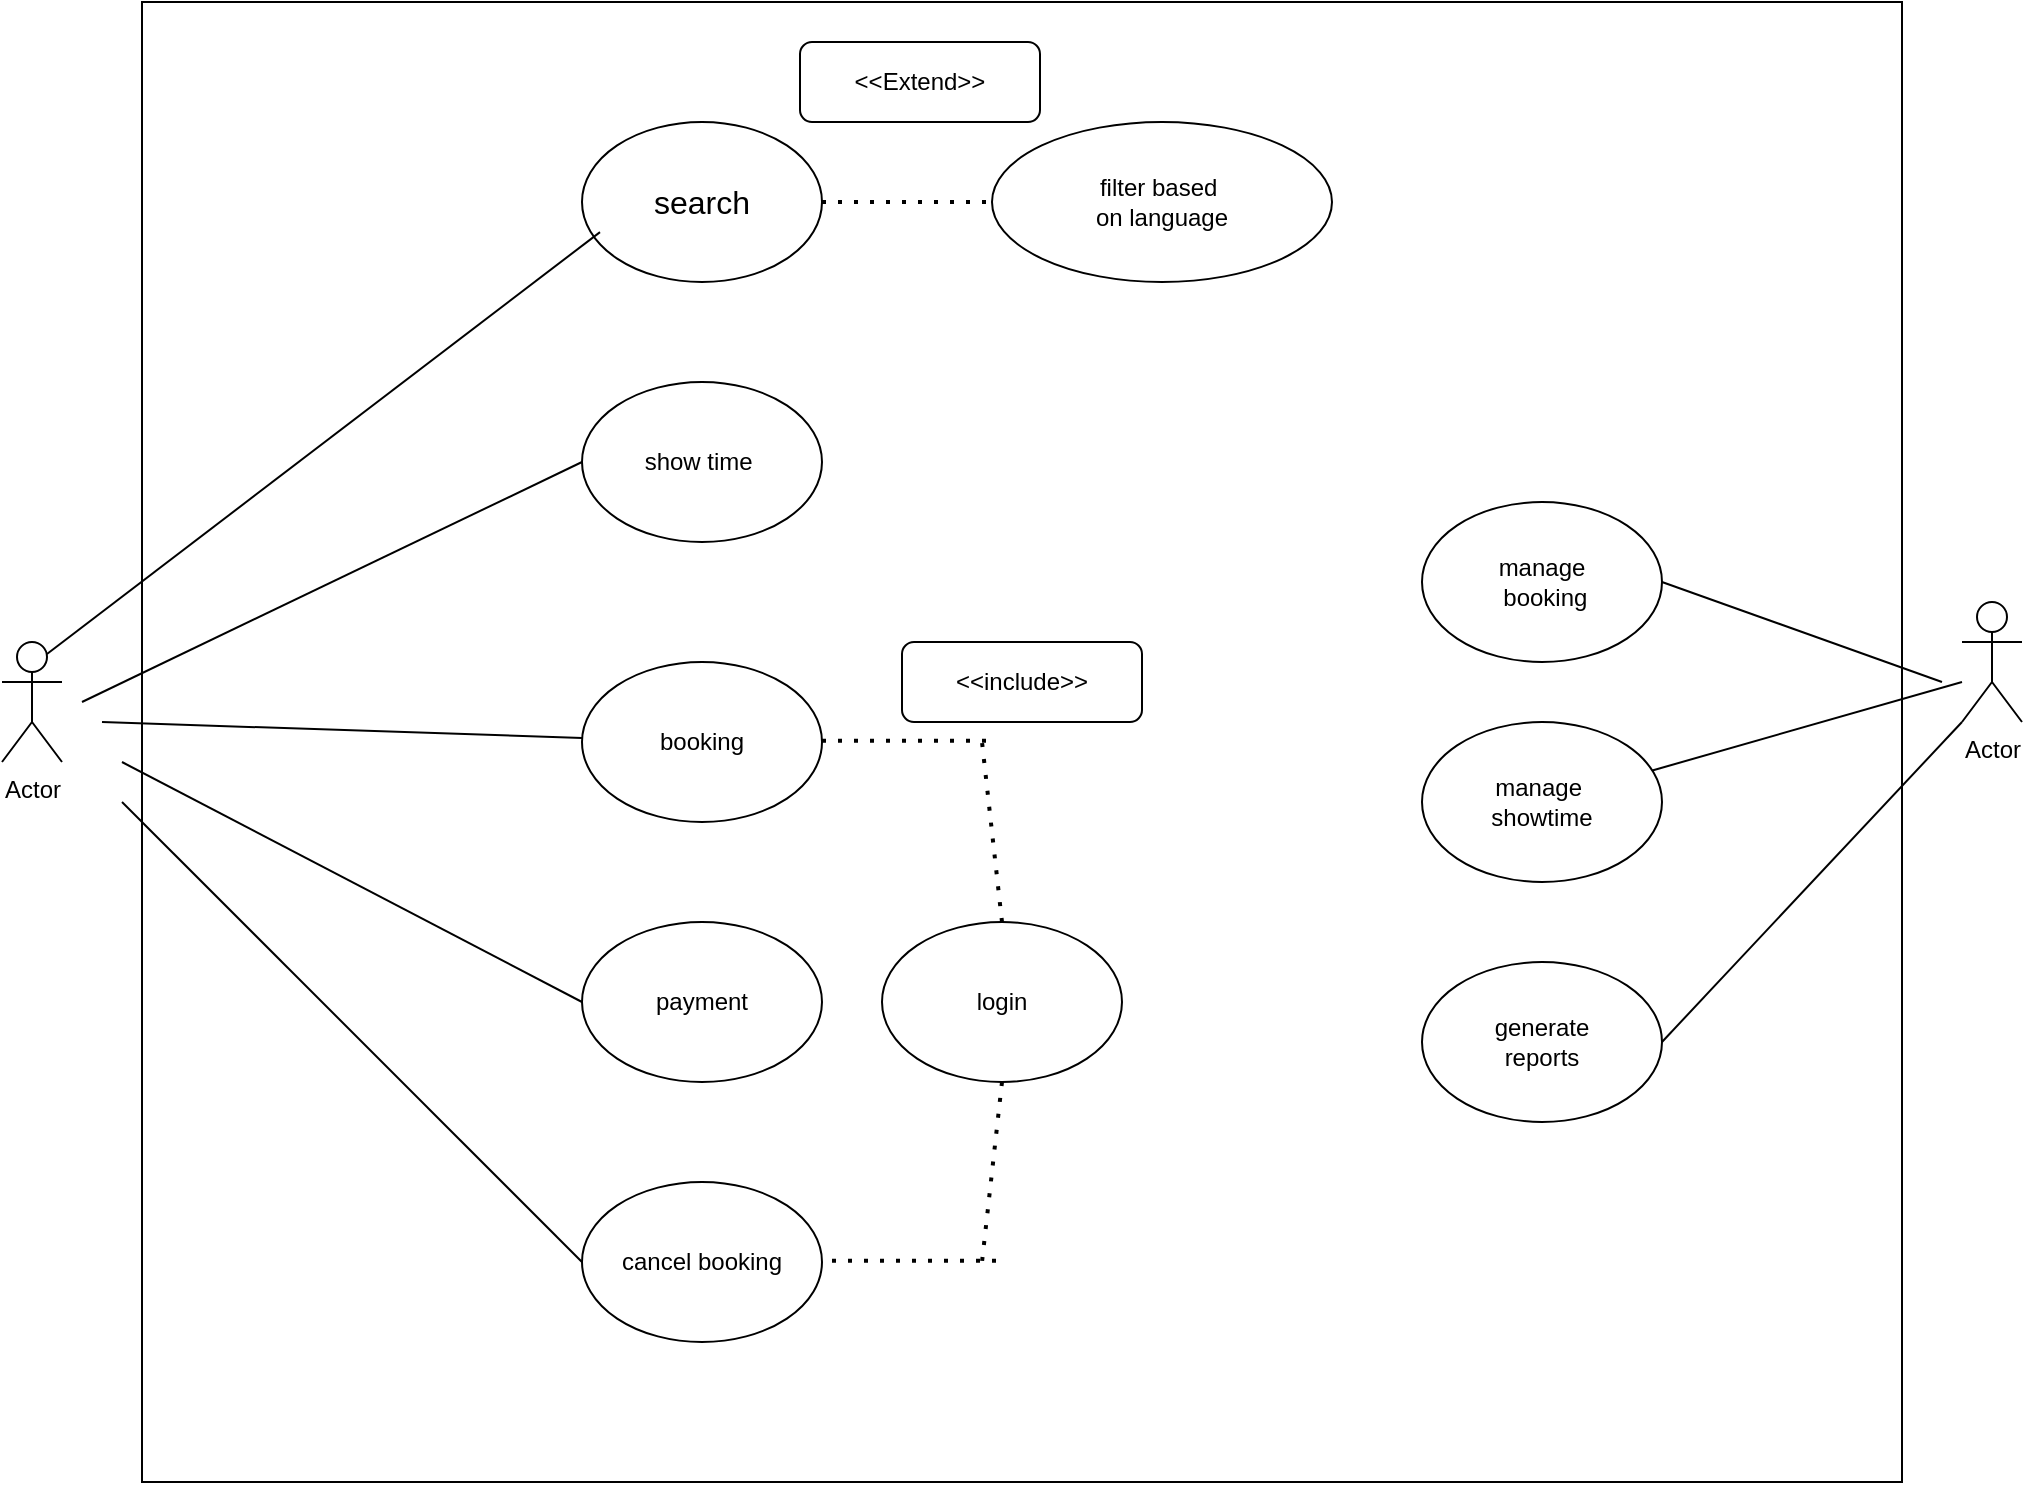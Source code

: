 <mxfile version="28.0.6">
  <diagram name="Page-1" id="4GE9zzhbIalb1GcEBW2I">
    <mxGraphModel grid="1" page="1" gridSize="10" guides="1" tooltips="1" connect="1" arrows="1" fold="1" pageScale="1" pageWidth="850" pageHeight="1100" math="0" shadow="0">
      <root>
        <mxCell id="0" />
        <mxCell id="1" parent="0" />
        <mxCell id="av21G6XWJTKPIU4NJKzJ-2" value="" style="rounded=0;whiteSpace=wrap;html=1;fontSize=21;" vertex="1" parent="1">
          <mxGeometry y="60" width="880" height="740" as="geometry" />
        </mxCell>
        <mxCell id="av21G6XWJTKPIU4NJKzJ-3" value="&lt;font size=&quot;3&quot;&gt;search&lt;/font&gt;" style="ellipse;whiteSpace=wrap;html=1;" vertex="1" parent="1">
          <mxGeometry x="220" y="120" width="120" height="80" as="geometry" />
        </mxCell>
        <mxCell id="av21G6XWJTKPIU4NJKzJ-5" value="show time&amp;nbsp;" style="ellipse;whiteSpace=wrap;html=1;" vertex="1" parent="1">
          <mxGeometry x="220" y="250" width="120" height="80" as="geometry" />
        </mxCell>
        <mxCell id="av21G6XWJTKPIU4NJKzJ-6" value="booking" style="ellipse;whiteSpace=wrap;html=1;" vertex="1" parent="1">
          <mxGeometry x="220" y="390" width="120" height="80" as="geometry" />
        </mxCell>
        <mxCell id="av21G6XWJTKPIU4NJKzJ-7" value="payment" style="ellipse;whiteSpace=wrap;html=1;" vertex="1" parent="1">
          <mxGeometry x="220" y="520" width="120" height="80" as="geometry" />
        </mxCell>
        <mxCell id="av21G6XWJTKPIU4NJKzJ-8" value="cancel booking" style="ellipse;whiteSpace=wrap;html=1;" vertex="1" parent="1">
          <mxGeometry x="220" y="650" width="120" height="80" as="geometry" />
        </mxCell>
        <mxCell id="av21G6XWJTKPIU4NJKzJ-9" value="Actor" style="shape=umlActor;verticalLabelPosition=bottom;verticalAlign=top;html=1;outlineConnect=0;" vertex="1" parent="1">
          <mxGeometry x="-70" y="380" width="30" height="60" as="geometry" />
        </mxCell>
        <mxCell id="av21G6XWJTKPIU4NJKzJ-10" value="Actor" style="shape=umlActor;verticalLabelPosition=bottom;verticalAlign=top;html=1;outlineConnect=0;" vertex="1" parent="1">
          <mxGeometry x="910" y="360" width="30" height="60" as="geometry" />
        </mxCell>
        <mxCell id="av21G6XWJTKPIU4NJKzJ-12" value="" style="endArrow=none;html=1;rounded=0;entryX=0.075;entryY=0.688;entryDx=0;entryDy=0;entryPerimeter=0;exitX=0.75;exitY=0.1;exitDx=0;exitDy=0;exitPerimeter=0;" edge="1" parent="1" source="av21G6XWJTKPIU4NJKzJ-9" target="av21G6XWJTKPIU4NJKzJ-3">
          <mxGeometry width="50" height="50" relative="1" as="geometry">
            <mxPoint x="80" y="350" as="sourcePoint" />
            <mxPoint x="130" y="300" as="targetPoint" />
          </mxGeometry>
        </mxCell>
        <mxCell id="av21G6XWJTKPIU4NJKzJ-13" value="" style="endArrow=none;html=1;rounded=0;entryX=0;entryY=0.5;entryDx=0;entryDy=0;" edge="1" parent="1" target="av21G6XWJTKPIU4NJKzJ-5">
          <mxGeometry width="50" height="50" relative="1" as="geometry">
            <mxPoint x="-30" y="410" as="sourcePoint" />
            <mxPoint x="230" y="210" as="targetPoint" />
          </mxGeometry>
        </mxCell>
        <mxCell id="av21G6XWJTKPIU4NJKzJ-14" value="" style="endArrow=none;html=1;rounded=0;" edge="1" parent="1" target="av21G6XWJTKPIU4NJKzJ-6">
          <mxGeometry width="50" height="50" relative="1" as="geometry">
            <mxPoint x="-20" y="420" as="sourcePoint" />
            <mxPoint x="230" y="300" as="targetPoint" />
          </mxGeometry>
        </mxCell>
        <mxCell id="av21G6XWJTKPIU4NJKzJ-15" value="" style="endArrow=none;html=1;rounded=0;entryX=0;entryY=0.5;entryDx=0;entryDy=0;" edge="1" parent="1" target="av21G6XWJTKPIU4NJKzJ-7">
          <mxGeometry width="50" height="50" relative="1" as="geometry">
            <mxPoint x="-10" y="440" as="sourcePoint" />
            <mxPoint x="231" y="434" as="targetPoint" />
          </mxGeometry>
        </mxCell>
        <mxCell id="av21G6XWJTKPIU4NJKzJ-16" value="" style="endArrow=none;html=1;rounded=0;entryX=0;entryY=0.5;entryDx=0;entryDy=0;" edge="1" parent="1" target="av21G6XWJTKPIU4NJKzJ-8">
          <mxGeometry width="50" height="50" relative="1" as="geometry">
            <mxPoint x="-10" y="460" as="sourcePoint" />
            <mxPoint x="230" y="570" as="targetPoint" />
          </mxGeometry>
        </mxCell>
        <mxCell id="av21G6XWJTKPIU4NJKzJ-17" value="filter based&amp;nbsp;&lt;div&gt;on language&lt;/div&gt;" style="ellipse;whiteSpace=wrap;html=1;" vertex="1" parent="1">
          <mxGeometry x="425" y="120" width="170" height="80" as="geometry" />
        </mxCell>
        <mxCell id="av21G6XWJTKPIU4NJKzJ-18" value="manage&lt;div&gt;&amp;nbsp;booking&lt;/div&gt;" style="ellipse;whiteSpace=wrap;html=1;" vertex="1" parent="1">
          <mxGeometry x="640" y="310" width="120" height="80" as="geometry" />
        </mxCell>
        <mxCell id="av21G6XWJTKPIU4NJKzJ-19" value="manage&amp;nbsp;&lt;div&gt;showtime&lt;/div&gt;" style="ellipse;whiteSpace=wrap;html=1;" vertex="1" parent="1">
          <mxGeometry x="640" y="420" width="120" height="80" as="geometry" />
        </mxCell>
        <mxCell id="av21G6XWJTKPIU4NJKzJ-20" value="generate&lt;div&gt;reports&lt;/div&gt;" style="ellipse;whiteSpace=wrap;html=1;" vertex="1" parent="1">
          <mxGeometry x="640" y="540" width="120" height="80" as="geometry" />
        </mxCell>
        <mxCell id="av21G6XWJTKPIU4NJKzJ-21" value="" style="endArrow=none;html=1;rounded=0;exitX=1;exitY=0.5;exitDx=0;exitDy=0;" edge="1" parent="1" source="av21G6XWJTKPIU4NJKzJ-18">
          <mxGeometry width="50" height="50" relative="1" as="geometry">
            <mxPoint x="619" y="386" as="sourcePoint" />
            <mxPoint x="900" y="400" as="targetPoint" />
          </mxGeometry>
        </mxCell>
        <mxCell id="av21G6XWJTKPIU4NJKzJ-22" value="" style="endArrow=none;html=1;rounded=0;" edge="1" parent="1" source="av21G6XWJTKPIU4NJKzJ-19">
          <mxGeometry width="50" height="50" relative="1" as="geometry">
            <mxPoint x="600" y="370" as="sourcePoint" />
            <mxPoint x="910" y="400" as="targetPoint" />
            <Array as="points">
              <mxPoint x="910" y="400" />
            </Array>
          </mxGeometry>
        </mxCell>
        <mxCell id="av21G6XWJTKPIU4NJKzJ-23" value="" style="endArrow=none;html=1;rounded=0;exitX=1;exitY=0.5;exitDx=0;exitDy=0;entryX=0;entryY=1;entryDx=0;entryDy=0;entryPerimeter=0;" edge="1" parent="1" source="av21G6XWJTKPIU4NJKzJ-20" target="av21G6XWJTKPIU4NJKzJ-10">
          <mxGeometry width="50" height="50" relative="1" as="geometry">
            <mxPoint x="595" y="473" as="sourcePoint" />
            <mxPoint x="730" y="460" as="targetPoint" />
          </mxGeometry>
        </mxCell>
        <mxCell id="av21G6XWJTKPIU4NJKzJ-33" value="" style="endArrow=none;dashed=1;html=1;dashPattern=1 3;strokeWidth=2;rounded=0;" edge="1" parent="1" source="av21G6XWJTKPIU4NJKzJ-3" target="av21G6XWJTKPIU4NJKzJ-17">
          <mxGeometry width="50" height="50" relative="1" as="geometry">
            <mxPoint x="240" y="470" as="sourcePoint" />
            <mxPoint x="290" y="420" as="targetPoint" />
          </mxGeometry>
        </mxCell>
        <mxCell id="av21G6XWJTKPIU4NJKzJ-34" value="login" style="ellipse;whiteSpace=wrap;html=1;" vertex="1" parent="1">
          <mxGeometry x="370" y="520" width="120" height="80" as="geometry" />
        </mxCell>
        <mxCell id="av21G6XWJTKPIU4NJKzJ-35" value="" style="endArrow=none;dashed=1;html=1;dashPattern=1 3;strokeWidth=2;rounded=0;" edge="1" parent="1">
          <mxGeometry width="50" height="50" relative="1" as="geometry">
            <mxPoint x="340" y="429.33" as="sourcePoint" />
            <mxPoint x="425" y="429.33" as="targetPoint" />
          </mxGeometry>
        </mxCell>
        <mxCell id="av21G6XWJTKPIU4NJKzJ-36" value="" style="endArrow=none;dashed=1;html=1;dashPattern=1 3;strokeWidth=2;rounded=0;" edge="1" parent="1">
          <mxGeometry width="50" height="50" relative="1" as="geometry">
            <mxPoint x="345" y="689.33" as="sourcePoint" />
            <mxPoint x="430" y="689.33" as="targetPoint" />
          </mxGeometry>
        </mxCell>
        <mxCell id="av21G6XWJTKPIU4NJKzJ-37" value="" style="endArrow=none;dashed=1;html=1;dashPattern=1 3;strokeWidth=2;rounded=0;exitX=0.5;exitY=1;exitDx=0;exitDy=0;" edge="1" parent="1" source="av21G6XWJTKPIU4NJKzJ-34">
          <mxGeometry width="50" height="50" relative="1" as="geometry">
            <mxPoint x="355" y="699.33" as="sourcePoint" />
            <mxPoint x="420" y="690" as="targetPoint" />
          </mxGeometry>
        </mxCell>
        <mxCell id="av21G6XWJTKPIU4NJKzJ-38" value="" style="endArrow=none;dashed=1;html=1;dashPattern=1 3;strokeWidth=2;rounded=0;exitX=0.5;exitY=0;exitDx=0;exitDy=0;" edge="1" parent="1" source="av21G6XWJTKPIU4NJKzJ-34">
          <mxGeometry width="50" height="50" relative="1" as="geometry">
            <mxPoint x="440" y="610" as="sourcePoint" />
            <mxPoint x="420" y="430" as="targetPoint" />
          </mxGeometry>
        </mxCell>
        <mxCell id="av21G6XWJTKPIU4NJKzJ-39" value="&amp;lt;&amp;lt;include&amp;gt;&amp;gt;" style="rounded=1;whiteSpace=wrap;html=1;" vertex="1" parent="1">
          <mxGeometry x="380" y="380" width="120" height="40" as="geometry" />
        </mxCell>
        <mxCell id="av21G6XWJTKPIU4NJKzJ-40" value="&amp;lt;&amp;lt;Extend&amp;gt;&amp;gt;" style="rounded=1;whiteSpace=wrap;html=1;" vertex="1" parent="1">
          <mxGeometry x="329" y="80" width="120" height="40" as="geometry" />
        </mxCell>
      </root>
    </mxGraphModel>
  </diagram>
</mxfile>
